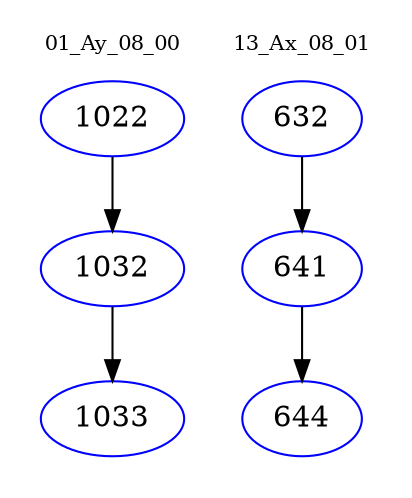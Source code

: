 digraph{
subgraph cluster_0 {
color = white
label = "01_Ay_08_00";
fontsize=10;
T0_1022 [label="1022", color="blue"]
T0_1022 -> T0_1032 [color="black"]
T0_1032 [label="1032", color="blue"]
T0_1032 -> T0_1033 [color="black"]
T0_1033 [label="1033", color="blue"]
}
subgraph cluster_1 {
color = white
label = "13_Ax_08_01";
fontsize=10;
T1_632 [label="632", color="blue"]
T1_632 -> T1_641 [color="black"]
T1_641 [label="641", color="blue"]
T1_641 -> T1_644 [color="black"]
T1_644 [label="644", color="blue"]
}
}
